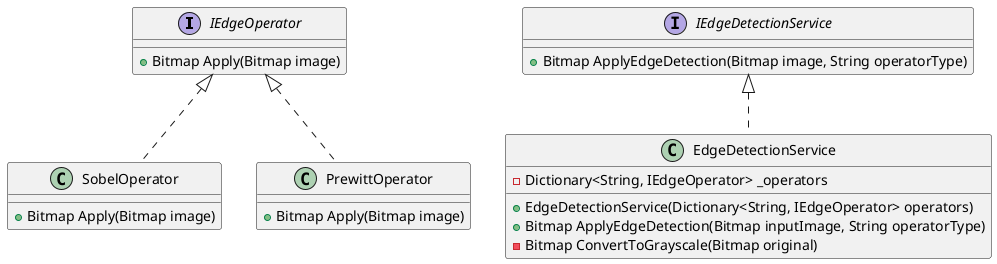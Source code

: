 @startuml

interface IEdgeOperator {
    + Bitmap Apply(Bitmap image)
}

interface IEdgeDetectionService {
    + Bitmap ApplyEdgeDetection(Bitmap image, String operatorType)
}

class SobelOperator {
    + Bitmap Apply(Bitmap image)
}

class PrewittOperator {
    + Bitmap Apply(Bitmap image)
}

class EdgeDetectionService {
    - Dictionary<String, IEdgeOperator> _operators
    + EdgeDetectionService(Dictionary<String, IEdgeOperator> operators)
    + Bitmap ApplyEdgeDetection(Bitmap inputImage, String operatorType)
    - Bitmap ConvertToGrayscale(Bitmap original)
}

IEdgeOperator <|.. SobelOperator
IEdgeOperator <|.. PrewittOperator
IEdgeDetectionService <|.. EdgeDetectionService

@enduml